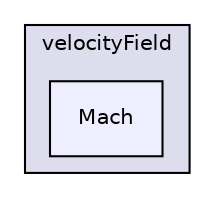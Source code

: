 digraph "applications/utilities/postProcessing/velocityField/Mach" {
  bgcolor=transparent;
  compound=true
  node [ fontsize="10", fontname="Helvetica"];
  edge [ labelfontsize="10", labelfontname="Helvetica"];
  subgraph clusterdir_31d73b4cf03cda8c2fb51c01c16bda9c {
    graph [ bgcolor="#ddddee", pencolor="black", label="velocityField" fontname="Helvetica", fontsize="10", URL="dir_31d73b4cf03cda8c2fb51c01c16bda9c.html"]
  dir_806fdc70ccc76576697102c2d43f4428 [shape=box, label="Mach", style="filled", fillcolor="#eeeeff", pencolor="black", URL="dir_806fdc70ccc76576697102c2d43f4428.html"];
  }
}
